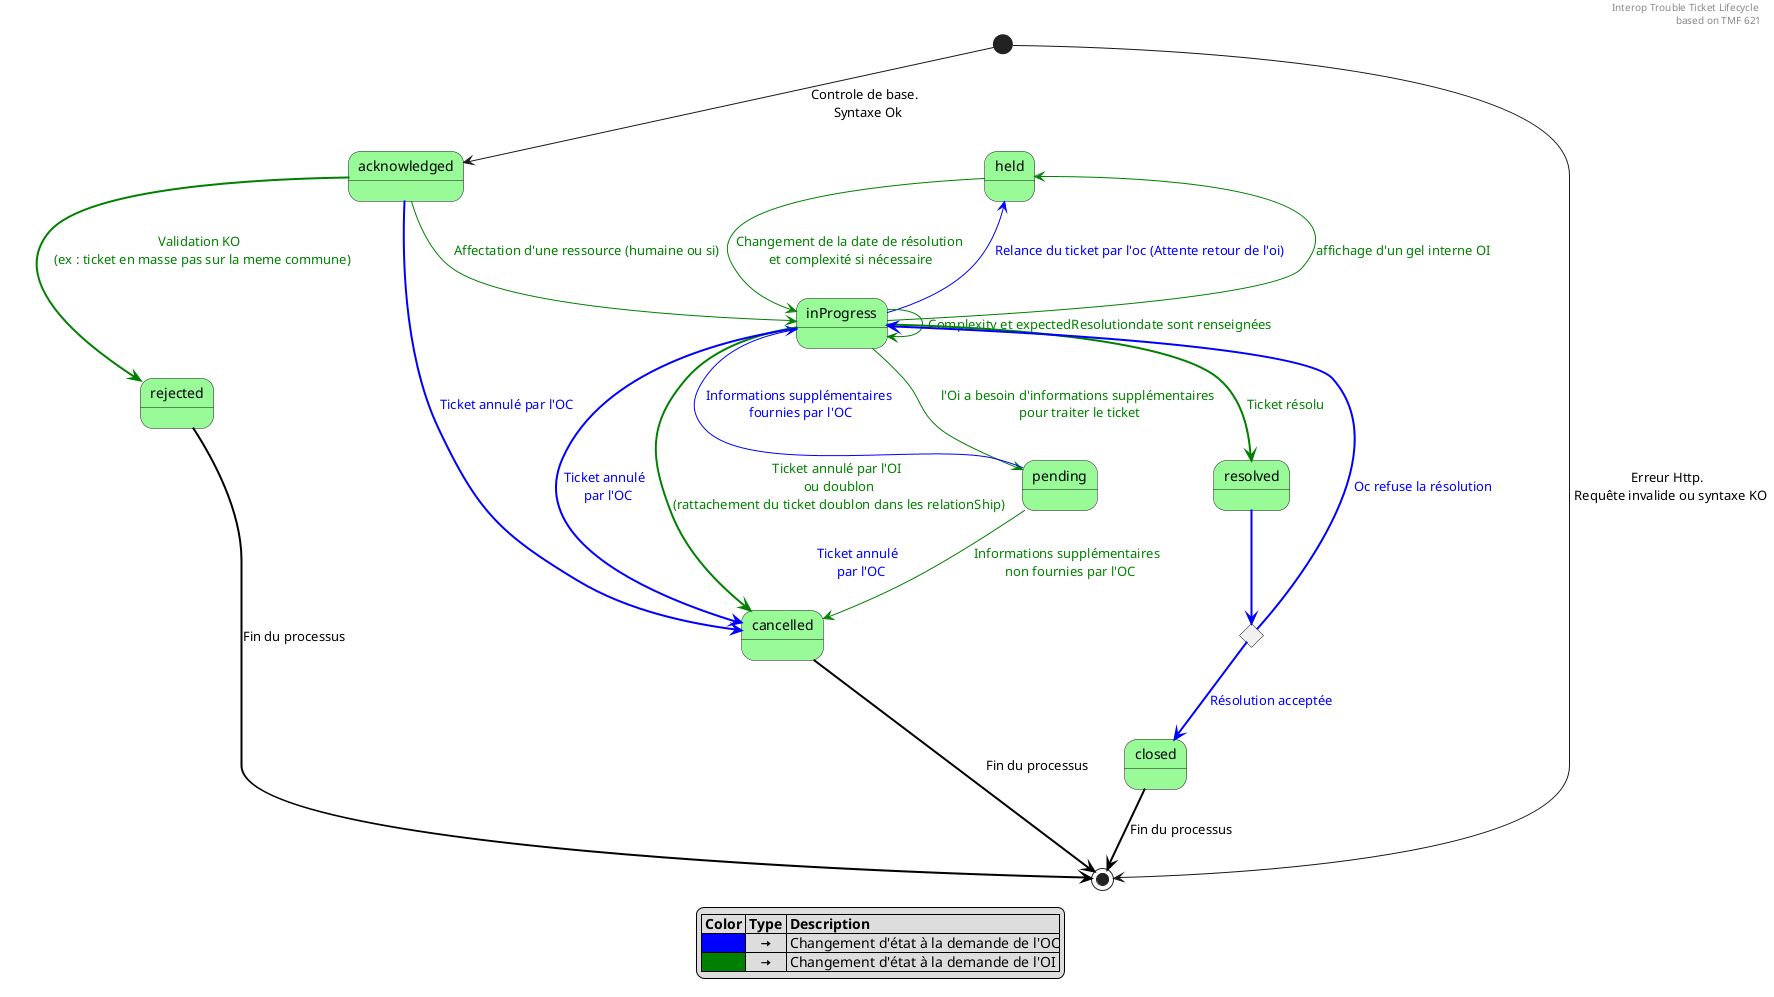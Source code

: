 @startuml
header Interop Trouble Ticket Lifecycle \nbased on TMF 621


state acknowledged #palegreen
state inProgress #palegreen
state closed #palegreen
state rejected #palegreen
state cancelled #palegreen
state resolved #palegreen
state choice <<choice>>
state held #palegreen
state pending #palegreen

[*] --> acknowledged: Controle de base. \n Syntaxe Ok
[*] --> [*]: Erreur Http. \n Requête invalide ou syntaxe KO

acknowledged -[#green]-> inProgress: <color:#green>Affectation d'une ressource (humaine ou si)
acknowledged -[bold,#green]-> rejected: <color:#green>Validation KO \n <color:#green>(ex : ticket en masse pas sur la meme commune)
acknowledged -[bold,#blue]-> cancelled: <color:#blue>Ticket annulé par l'OC

inProgress -[#green]-> pending: <color:#green>l'Oi a besoin d'informations supplémentaires\n<color:#green> pour traiter le ticket
pending -right[#green]-> cancelled: <color:#green>Informations supplémentaires \n <color:#green>non fournies par l'OC
pending -[#bue]-> cancelled: <color:#blue>Ticket annulé \n<color:#blue> par l'OC
pending -[#blue]-> inProgress: <color:#blue>Informations supplémentaires \n<color:#blue>fournies par l'OC
inProgress -[bold,#green]-> cancelled: <color:#green>Ticket annulé par l'OI \n<color:#green> ou doublon \n<color:#green>(rattachement du ticket doublon dans les relationShip)
inProgress -[bold,#blue]-> cancelled: <color:#blue>Ticket annulé \n<color:#blue> par l'OC
inProgress -[bold,#green]-> resolved: <color:#green>Ticket résolu
inProgress -up[#green]-> held: <color:#green>affichage d'un gel interne OI
inProgress -[#blue]-> held: <color:#blue>Relance du ticket par l'oc (Attente retour de l'oi)
inProgress -[#green]-> inProgress : <color:#green>Complexity et expectedResolutiondate sont renseignées
held -[#green]-> inProgress: <color:#green>Changement de la date de résolution\n<color:#green> et complexité si nécessaire

resolved -[bold,#blue]-> choice
choice -[bold,#blue]-> inProgress: <color:#blue>Oc refuse la résolution
choice -[bold,#blue]-> closed: <color:#blue>Résolution acceptée

closed -[bold,#black]-> [*]: Fin du processus
cancelled -[bold,#black]-> [*]: Fin du processus
rejected -[bold,#black]-> [*]: Fin du processus

legend
    |= Color |= Type |= Description |
    |<#blue>|    <&arrow-right> | Changement d'état à la demande de l'OC|
    |<#green>|    <&arrow-right> | Changement d'état à la demande de l'OI |
endlegend

@enduml
